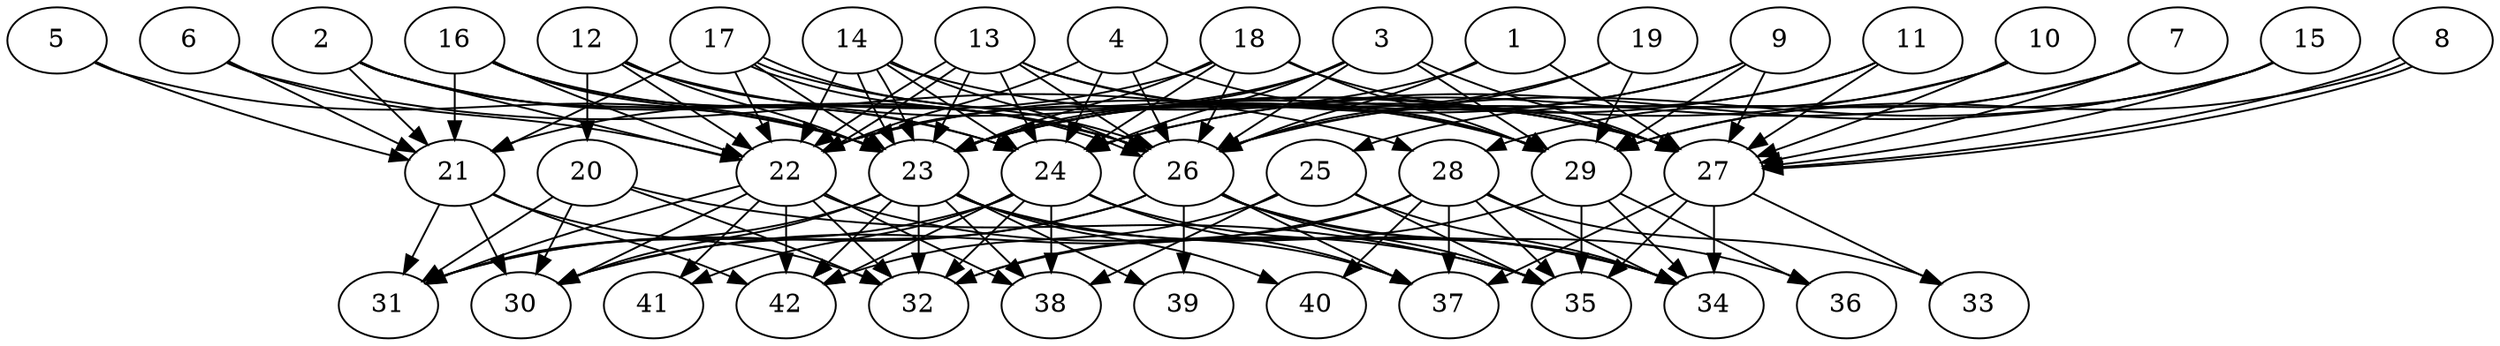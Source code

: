 // DAG (tier=3-complex, mode=data, n=42, ccr=0.526, fat=0.834, density=0.796, regular=0.242, jump=0.233, mindata=4194304, maxdata=33554432)
// DAG automatically generated by daggen at Sun Aug 24 16:33:35 2025
// /home/ermia/Project/Environments/daggen/bin/daggen --dot --ccr 0.526 --fat 0.834 --regular 0.242 --density 0.796 --jump 0.233 --mindata 4194304 --maxdata 33554432 -n 42 
digraph G {
  1 [size="469117718586802044928", alpha="0.05", expect_size="234558859293401022464"]
  1 -> 22 [size ="482997123940352"]
  1 -> 26 [size ="482997123940352"]
  1 -> 27 [size ="482997123940352"]
  2 [size="6528768210647585390592", alpha="0.13", expect_size="3264384105323792695296"]
  2 -> 21 [size ="2794543153938432"]
  2 -> 22 [size ="2794543153938432"]
  2 -> 23 [size ="2794543153938432"]
  2 -> 24 [size ="2794543153938432"]
  2 -> 26 [size ="2794543153938432"]
  3 [size="126125986107164064", alpha="0.16", expect_size="63062993053582032"]
  3 -> 22 [size ="3189768192000000"]
  3 -> 23 [size ="3189768192000000"]
  3 -> 24 [size ="3189768192000000"]
  3 -> 26 [size ="3189768192000000"]
  3 -> 27 [size ="3189768192000000"]
  3 -> 29 [size ="3189768192000000"]
  4 [size="1669476981237940480", alpha="0.16", expect_size="834738490618970240"]
  4 -> 22 [size ="1774668952371200"]
  4 -> 24 [size ="1774668952371200"]
  4 -> 26 [size ="1774668952371200"]
  4 -> 29 [size ="1774668952371200"]
  5 [size="190722011271077984", alpha="0.03", expect_size="95361005635538992"]
  5 -> 21 [size ="3781566232788992"]
  5 -> 23 [size ="3781566232788992"]
  6 [size="10462672157713048272896", alpha="0.14", expect_size="5231336078856524136448"]
  6 -> 21 [size ="3826940691611648"]
  6 -> 22 [size ="3826940691611648"]
  6 -> 28 [size ="3826940691611648"]
  7 [size="35995443537559380", alpha="0.07", expect_size="17997721768779690"]
  7 -> 24 [size ="1551100628959232"]
  7 -> 27 [size ="1551100628959232"]
  7 -> 28 [size ="1551100628959232"]
  8 [size="14317242265497845628928", alpha="0.16", expect_size="7158621132748922814464"]
  8 -> 27 [size ="4716967705444352"]
  8 -> 27 [size ="4716967705444352"]
  8 -> 29 [size ="4716967705444352"]
  9 [size="5013093448243054592", alpha="0.01", expect_size="2506546724121527296"]
  9 -> 22 [size ="3342704628989952"]
  9 -> 23 [size ="3342704628989952"]
  9 -> 27 [size ="3342704628989952"]
  9 -> 29 [size ="3342704628989952"]
  10 [size="439787310592636288", alpha="0.08", expect_size="219893655296318144"]
  10 -> 23 [size ="7135816002306048"]
  10 -> 25 [size ="7135816002306048"]
  10 -> 27 [size ="7135816002306048"]
  11 [size="28528644373033152", alpha="0.18", expect_size="14264322186516576"]
  11 -> 23 [size ="3038177329676288"]
  11 -> 26 [size ="3038177329676288"]
  11 -> 27 [size ="3038177329676288"]
  12 [size="12482325133377038", alpha="0.17", expect_size="6241162566688519"]
  12 -> 20 [size ="981711445819392"]
  12 -> 22 [size ="981711445819392"]
  12 -> 23 [size ="981711445819392"]
  12 -> 26 [size ="981711445819392"]
  12 -> 27 [size ="981711445819392"]
  13 [size="7890850840616774656", alpha="0.09", expect_size="3945425420308387328"]
  13 -> 22 [size ="6687999727239168"]
  13 -> 22 [size ="6687999727239168"]
  13 -> 23 [size ="6687999727239168"]
  13 -> 24 [size ="6687999727239168"]
  13 -> 26 [size ="6687999727239168"]
  13 -> 27 [size ="6687999727239168"]
  13 -> 29 [size ="6687999727239168"]
  14 [size="4346156971701791744", alpha="0.14", expect_size="2173078485850895872"]
  14 -> 22 [size ="1648868143923200"]
  14 -> 23 [size ="1648868143923200"]
  14 -> 23 [size ="1648868143923200"]
  14 -> 24 [size ="1648868143923200"]
  14 -> 26 [size ="1648868143923200"]
  14 -> 27 [size ="1648868143923200"]
  15 [size="4767715286800212", alpha="0.16", expect_size="2383857643400106"]
  15 -> 24 [size ="471230264115200"]
  15 -> 26 [size ="471230264115200"]
  15 -> 27 [size ="471230264115200"]
  15 -> 29 [size ="471230264115200"]
  16 [size="22131746991715972", alpha="0.13", expect_size="11065873495857986"]
  16 -> 21 [size ="378703381004288"]
  16 -> 22 [size ="378703381004288"]
  16 -> 23 [size ="378703381004288"]
  16 -> 24 [size ="378703381004288"]
  16 -> 26 [size ="378703381004288"]
  17 [size="2338384487273015017472", alpha="0.04", expect_size="1169192243636507508736"]
  17 -> 21 [size ="1409398920445952"]
  17 -> 22 [size ="1409398920445952"]
  17 -> 23 [size ="1409398920445952"]
  17 -> 26 [size ="1409398920445952"]
  17 -> 26 [size ="1409398920445952"]
  17 -> 29 [size ="1409398920445952"]
  18 [size="5922497971215059968", alpha="0.03", expect_size="2961248985607529984"]
  18 -> 21 [size ="4142439619100672"]
  18 -> 23 [size ="4142439619100672"]
  18 -> 24 [size ="4142439619100672"]
  18 -> 26 [size ="4142439619100672"]
  18 -> 27 [size ="4142439619100672"]
  18 -> 29 [size ="4142439619100672"]
  19 [size="110276131537739344", alpha="0.13", expect_size="55138065768869672"]
  19 -> 23 [size ="2064285173809152"]
  19 -> 26 [size ="2064285173809152"]
  19 -> 29 [size ="2064285173809152"]
  20 [size="18007423230223097856", alpha="0.15", expect_size="9003711615111548928"]
  20 -> 30 [size ="7431931088076800"]
  20 -> 31 [size ="7431931088076800"]
  20 -> 32 [size ="7431931088076800"]
  20 -> 35 [size ="7431931088076800"]
  21 [size="89484488300317114368", alpha="0.07", expect_size="44742244150158557184"]
  21 -> 30 [size ="160049808801792"]
  21 -> 31 [size ="160049808801792"]
  21 -> 32 [size ="160049808801792"]
  21 -> 42 [size ="160049808801792"]
  22 [size="1685972408114435072", alpha="0.08", expect_size="842986204057217536"]
  22 -> 30 [size ="1361534831820800"]
  22 -> 31 [size ="1361534831820800"]
  22 -> 32 [size ="1361534831820800"]
  22 -> 35 [size ="1361534831820800"]
  22 -> 38 [size ="1361534831820800"]
  22 -> 41 [size ="1361534831820800"]
  22 -> 42 [size ="1361534831820800"]
  23 [size="1072390219061858432", alpha="0.09", expect_size="536195109530929216"]
  23 -> 30 [size ="1762488693555200"]
  23 -> 31 [size ="1762488693555200"]
  23 -> 32 [size ="1762488693555200"]
  23 -> 34 [size ="1762488693555200"]
  23 -> 37 [size ="1762488693555200"]
  23 -> 38 [size ="1762488693555200"]
  23 -> 39 [size ="1762488693555200"]
  23 -> 40 [size ="1762488693555200"]
  23 -> 42 [size ="1762488693555200"]
  24 [size="23955128194446577664", alpha="0.06", expect_size="11977564097223288832"]
  24 -> 31 [size ="8786467060973568"]
  24 -> 32 [size ="8786467060973568"]
  24 -> 34 [size ="8786467060973568"]
  24 -> 37 [size ="8786467060973568"]
  24 -> 38 [size ="8786467060973568"]
  24 -> 41 [size ="8786467060973568"]
  24 -> 42 [size ="8786467060973568"]
  25 [size="6914947592442871808000", alpha="0.03", expect_size="3457473796221435904000"]
  25 -> 34 [size ="2903683314483200"]
  25 -> 35 [size ="2903683314483200"]
  25 -> 38 [size ="2903683314483200"]
  25 -> 42 [size ="2903683314483200"]
  26 [size="380778624786102976", alpha="0.11", expect_size="190389312393051488"]
  26 -> 30 [size ="677364962951168"]
  26 -> 31 [size ="677364962951168"]
  26 -> 34 [size ="677364962951168"]
  26 -> 35 [size ="677364962951168"]
  26 -> 36 [size ="677364962951168"]
  26 -> 37 [size ="677364962951168"]
  26 -> 39 [size ="677364962951168"]
  27 [size="27498278963923621249024", alpha="0.16", expect_size="13749139481961810624512"]
  27 -> 33 [size ="7288312674910208"]
  27 -> 34 [size ="7288312674910208"]
  27 -> 35 [size ="7288312674910208"]
  27 -> 37 [size ="7288312674910208"]
  28 [size="202640989706407378944", alpha="0.01", expect_size="101320494853203689472"]
  28 -> 30 [size ="275999430279168"]
  28 -> 32 [size ="275999430279168"]
  28 -> 33 [size ="275999430279168"]
  28 -> 34 [size ="275999430279168"]
  28 -> 35 [size ="275999430279168"]
  28 -> 37 [size ="275999430279168"]
  28 -> 40 [size ="275999430279168"]
  29 [size="1186357950937871872", alpha="0.09", expect_size="593178975468935936"]
  29 -> 32 [size ="547526465814528"]
  29 -> 34 [size ="547526465814528"]
  29 -> 35 [size ="547526465814528"]
  29 -> 36 [size ="547526465814528"]
  30 [size="117342706511887990784", alpha="0.08", expect_size="58671353255943995392"]
  31 [size="8081065888776875671552", alpha="0.11", expect_size="4040532944388437835776"]
  32 [size="23284113257743421440", alpha="0.08", expect_size="11642056628871710720"]
  33 [size="130747241715517136", alpha="0.18", expect_size="65373620857758568"]
  34 [size="102742399583227536", alpha="0.05", expect_size="51371199791613768"]
  35 [size="1558168936960259584", alpha="0.05", expect_size="779084468480129792"]
  36 [size="3456010781165419008", alpha="0.10", expect_size="1728005390582709504"]
  37 [size="53704423398771056", alpha="0.06", expect_size="26852211699385528"]
  38 [size="39058041559708200", alpha="0.14", expect_size="19529020779854100"]
  39 [size="28506702341376659423232", alpha="0.16", expect_size="14253351170688329711616"]
  40 [size="28881766818715328", alpha="0.04", expect_size="14440883409357664"]
  41 [size="3448491876608938868736", alpha="0.15", expect_size="1724245938304469434368"]
  42 [size="12282848568865646968832", alpha="0.16", expect_size="6141424284432823484416"]
}